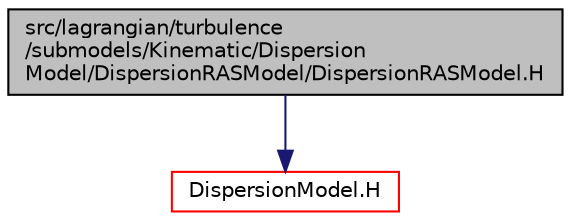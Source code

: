 digraph "src/lagrangian/turbulence/submodels/Kinematic/DispersionModel/DispersionRASModel/DispersionRASModel.H"
{
  bgcolor="transparent";
  edge [fontname="Helvetica",fontsize="10",labelfontname="Helvetica",labelfontsize="10"];
  node [fontname="Helvetica",fontsize="10",shape=record];
  Node1 [label="src/lagrangian/turbulence\l/submodels/Kinematic/Dispersion\lModel/DispersionRASModel/DispersionRASModel.H",height=0.2,width=0.4,color="black", fillcolor="grey75", style="filled" fontcolor="black"];
  Node1 -> Node2 [color="midnightblue",fontsize="10",style="solid",fontname="Helvetica"];
  Node2 [label="DispersionModel.H",height=0.2,width=0.4,color="red",URL="$DispersionModel_8H.html"];
}
